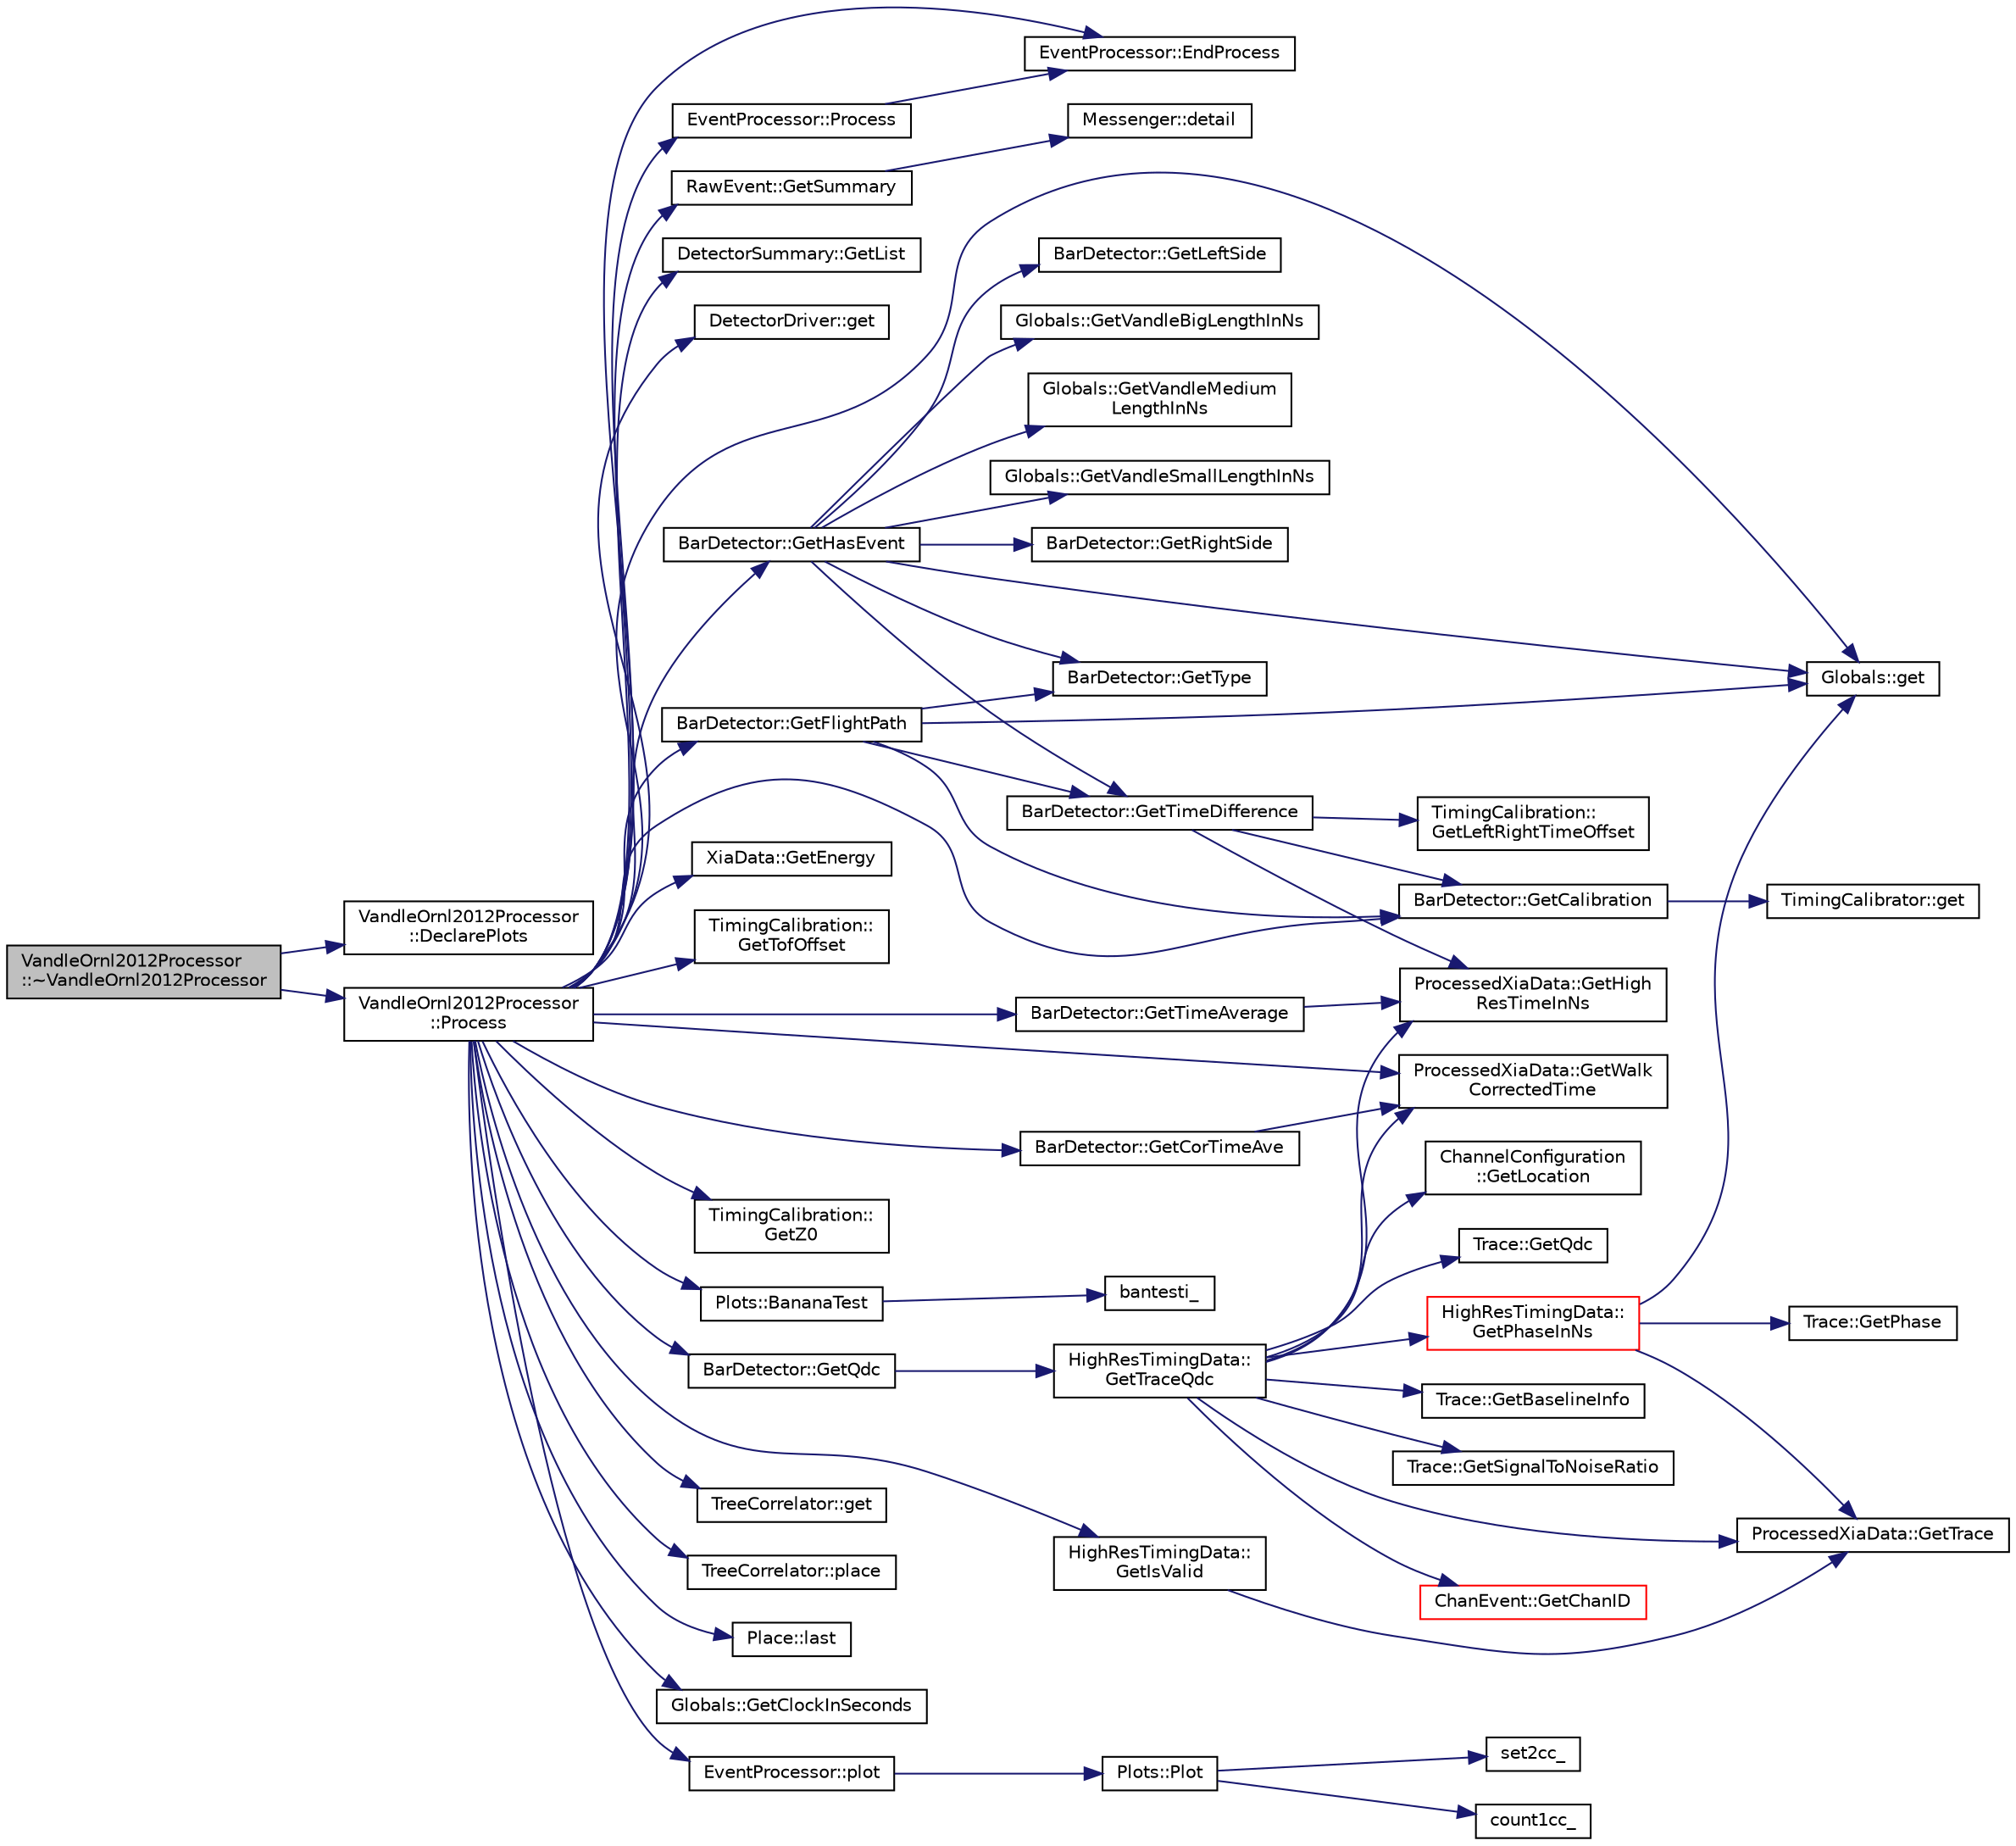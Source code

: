 digraph "VandleOrnl2012Processor::~VandleOrnl2012Processor"
{
  edge [fontname="Helvetica",fontsize="10",labelfontname="Helvetica",labelfontsize="10"];
  node [fontname="Helvetica",fontsize="10",shape=record];
  rankdir="LR";
  Node1 [label="VandleOrnl2012Processor\l::~VandleOrnl2012Processor",height=0.2,width=0.4,color="black", fillcolor="grey75", style="filled", fontcolor="black"];
  Node1 -> Node2 [color="midnightblue",fontsize="10",style="solid",fontname="Helvetica"];
  Node2 [label="VandleOrnl2012Processor\l::DeclarePlots",height=0.2,width=0.4,color="black", fillcolor="white", style="filled",URL="$d1/dd7/class_vandle_ornl2012_processor.html#ad6ff4a3b677161d896be261a3b565bf8"];
  Node1 -> Node3 [color="midnightblue",fontsize="10",style="solid",fontname="Helvetica"];
  Node3 [label="VandleOrnl2012Processor\l::Process",height=0.2,width=0.4,color="black", fillcolor="white", style="filled",URL="$d1/dd7/class_vandle_ornl2012_processor.html#a05b7477fad0d6614e01ca86cb9cff0bf"];
  Node3 -> Node4 [color="midnightblue",fontsize="10",style="solid",fontname="Helvetica"];
  Node4 [label="EventProcessor::Process",height=0.2,width=0.4,color="black", fillcolor="white", style="filled",URL="$d6/d65/class_event_processor.html#ae2d41a947da0cb509fd0ca85f6caa0fc"];
  Node4 -> Node5 [color="midnightblue",fontsize="10",style="solid",fontname="Helvetica"];
  Node5 [label="EventProcessor::EndProcess",height=0.2,width=0.4,color="black", fillcolor="white", style="filled",URL="$d6/d65/class_event_processor.html#a301eb8d69b3ceeeb4e69ce84a685f5a1"];
  Node3 -> Node6 [color="midnightblue",fontsize="10",style="solid",fontname="Helvetica"];
  Node6 [label="RawEvent::GetSummary",height=0.2,width=0.4,color="black", fillcolor="white", style="filled",URL="$dc/d32/class_raw_event.html#a0405b96da430f69eb01fc8a7668420cc",tooltip="Get a pointer to a specific detector summary. "];
  Node6 -> Node7 [color="midnightblue",fontsize="10",style="solid",fontname="Helvetica"];
  Node7 [label="Messenger::detail",height=0.2,width=0.4,color="black", fillcolor="white", style="filled",URL="$d6/dc9/class_messenger.html#a24d0db0aece5830b3de62310f5753be8"];
  Node3 -> Node8 [color="midnightblue",fontsize="10",style="solid",fontname="Helvetica"];
  Node8 [label="DetectorSummary::GetList",height=0.2,width=0.4,color="black", fillcolor="white", style="filled",URL="$da/d8d/class_detector_summary.html#ade277162067150739e660ab74cc9082d"];
  Node3 -> Node9 [color="midnightblue",fontsize="10",style="solid",fontname="Helvetica"];
  Node9 [label="DetectorDriver::get",height=0.2,width=0.4,color="black", fillcolor="white", style="filled",URL="$de/d91/class_detector_driver.html#a374a759674faebb18f7a2b4fa06c7a70"];
  Node3 -> Node10 [color="midnightblue",fontsize="10",style="solid",fontname="Helvetica"];
  Node10 [label="BarDetector::GetHasEvent",height=0.2,width=0.4,color="black", fillcolor="white", style="filled",URL="$d6/d15/class_bar_detector.html#acf303af2c5fd9805ae39900a7bb733c8"];
  Node10 -> Node11 [color="midnightblue",fontsize="10",style="solid",fontname="Helvetica"];
  Node11 [label="BarDetector::GetType",height=0.2,width=0.4,color="black", fillcolor="white", style="filled",URL="$d6/d15/class_bar_detector.html#a809fe47808591c16680d0fe90500dcdd"];
  Node10 -> Node12 [color="midnightblue",fontsize="10",style="solid",fontname="Helvetica"];
  Node12 [label="Globals::get",height=0.2,width=0.4,color="black", fillcolor="white", style="filled",URL="$d3/daf/class_globals.html#ae66fa0173342202c96b13d71a6522512",tooltip="Instance is created upon first call. "];
  Node10 -> Node13 [color="midnightblue",fontsize="10",style="solid",fontname="Helvetica"];
  Node13 [label="Globals::GetVandleSmallLengthInNs",height=0.2,width=0.4,color="black", fillcolor="white", style="filled",URL="$d3/daf/class_globals.html#a7c27b136562e7eb5fd5444615e018c87"];
  Node10 -> Node14 [color="midnightblue",fontsize="10",style="solid",fontname="Helvetica"];
  Node14 [label="BarDetector::GetTimeDifference",height=0.2,width=0.4,color="black", fillcolor="white", style="filled",URL="$d6/d15/class_bar_detector.html#a9aeef4ac770dad5953229e9aacb5b32c"];
  Node14 -> Node15 [color="midnightblue",fontsize="10",style="solid",fontname="Helvetica"];
  Node15 [label="ProcessedXiaData::GetHigh\lResTimeInNs",height=0.2,width=0.4,color="black", fillcolor="white", style="filled",URL="$df/d3c/class_processed_xia_data.html#a5da8714dc3420a4efd9a199de3f56079"];
  Node14 -> Node16 [color="midnightblue",fontsize="10",style="solid",fontname="Helvetica"];
  Node16 [label="BarDetector::GetCalibration",height=0.2,width=0.4,color="black", fillcolor="white", style="filled",URL="$d6/d15/class_bar_detector.html#aa76fb3d3f78aa6d8d3cc572cb18e1f70"];
  Node16 -> Node17 [color="midnightblue",fontsize="10",style="solid",fontname="Helvetica"];
  Node17 [label="TimingCalibrator::get",height=0.2,width=0.4,color="black", fillcolor="white", style="filled",URL="$dd/d02/class_timing_calibrator.html#aef9d53667925c12fee1462de03a5c063"];
  Node14 -> Node18 [color="midnightblue",fontsize="10",style="solid",fontname="Helvetica"];
  Node18 [label="TimingCalibration::\lGetLeftRightTimeOffset",height=0.2,width=0.4,color="black", fillcolor="white", style="filled",URL="$d2/d44/class_timing_calibration.html#a029592fb044fa928de8a7b67873c489d"];
  Node10 -> Node19 [color="midnightblue",fontsize="10",style="solid",fontname="Helvetica"];
  Node19 [label="BarDetector::GetRightSide",height=0.2,width=0.4,color="black", fillcolor="white", style="filled",URL="$d6/d15/class_bar_detector.html#a0fd744041adb37ff4fdcab14fcaf4902"];
  Node10 -> Node20 [color="midnightblue",fontsize="10",style="solid",fontname="Helvetica"];
  Node20 [label="BarDetector::GetLeftSide",height=0.2,width=0.4,color="black", fillcolor="white", style="filled",URL="$d6/d15/class_bar_detector.html#ae8af0d4050d47d96cc7ee4e44836f0a6"];
  Node10 -> Node21 [color="midnightblue",fontsize="10",style="solid",fontname="Helvetica"];
  Node21 [label="Globals::GetVandleBigLengthInNs",height=0.2,width=0.4,color="black", fillcolor="white", style="filled",URL="$d3/daf/class_globals.html#a4cf86323493c08030c7ecbbf96b9f3e1"];
  Node10 -> Node22 [color="midnightblue",fontsize="10",style="solid",fontname="Helvetica"];
  Node22 [label="Globals::GetVandleMedium\lLengthInNs",height=0.2,width=0.4,color="black", fillcolor="white", style="filled",URL="$d3/daf/class_globals.html#a7f6ca543c0b38537a8f319e8679db094"];
  Node3 -> Node16 [color="midnightblue",fontsize="10",style="solid",fontname="Helvetica"];
  Node3 -> Node23 [color="midnightblue",fontsize="10",style="solid",fontname="Helvetica"];
  Node23 [label="HighResTimingData::\lGetIsValid",height=0.2,width=0.4,color="black", fillcolor="white", style="filled",URL="$d7/d61/class_high_res_timing_data.html#abb4f71795de7ea6f8b918e0ece2b1a74"];
  Node23 -> Node24 [color="midnightblue",fontsize="10",style="solid",fontname="Helvetica"];
  Node24 [label="ProcessedXiaData::GetTrace",height=0.2,width=0.4,color="black", fillcolor="white", style="filled",URL="$df/d3c/class_processed_xia_data.html#a2d98ff813786abdb09ebc6bd22dbf48d"];
  Node3 -> Node25 [color="midnightblue",fontsize="10",style="solid",fontname="Helvetica"];
  Node25 [label="XiaData::GetEnergy",height=0.2,width=0.4,color="black", fillcolor="white", style="filled",URL="$d2/ddd/class_xia_data.html#ade2672d5b33f5317bd0710408b88871b"];
  Node3 -> Node26 [color="midnightblue",fontsize="10",style="solid",fontname="Helvetica"];
  Node26 [label="TimingCalibration::\lGetTofOffset",height=0.2,width=0.4,color="black", fillcolor="white", style="filled",URL="$d2/d44/class_timing_calibration.html#a9a525af84fd4ad5deaee261e6320d3cc"];
  Node3 -> Node27 [color="midnightblue",fontsize="10",style="solid",fontname="Helvetica"];
  Node27 [label="BarDetector::GetCorTimeAve",height=0.2,width=0.4,color="black", fillcolor="white", style="filled",URL="$d6/d15/class_bar_detector.html#afd27f820c6859b1a69228cd3c238df3c"];
  Node27 -> Node28 [color="midnightblue",fontsize="10",style="solid",fontname="Helvetica"];
  Node28 [label="ProcessedXiaData::GetWalk\lCorrectedTime",height=0.2,width=0.4,color="black", fillcolor="white", style="filled",URL="$df/d3c/class_processed_xia_data.html#a796159b153b67faaaaf00650d4469ab4"];
  Node3 -> Node28 [color="midnightblue",fontsize="10",style="solid",fontname="Helvetica"];
  Node3 -> Node29 [color="midnightblue",fontsize="10",style="solid",fontname="Helvetica"];
  Node29 [label="BarDetector::GetFlightPath",height=0.2,width=0.4,color="black", fillcolor="white", style="filled",URL="$d6/d15/class_bar_detector.html#a0a587a54d41b2fc35fd1474bc1adadf7"];
  Node29 -> Node11 [color="midnightblue",fontsize="10",style="solid",fontname="Helvetica"];
  Node29 -> Node16 [color="midnightblue",fontsize="10",style="solid",fontname="Helvetica"];
  Node29 -> Node12 [color="midnightblue",fontsize="10",style="solid",fontname="Helvetica"];
  Node29 -> Node14 [color="midnightblue",fontsize="10",style="solid",fontname="Helvetica"];
  Node3 -> Node30 [color="midnightblue",fontsize="10",style="solid",fontname="Helvetica"];
  Node30 [label="TimingCalibration::\lGetZ0",height=0.2,width=0.4,color="black", fillcolor="white", style="filled",URL="$d2/d44/class_timing_calibration.html#af188738a9b1c5065482626f600030823"];
  Node3 -> Node31 [color="midnightblue",fontsize="10",style="solid",fontname="Helvetica"];
  Node31 [label="Plots::BananaTest",height=0.2,width=0.4,color="black", fillcolor="white", style="filled",URL="$d7/d8b/class_plots.html#a6b095176cd32993332f38b74db6f76c1"];
  Node31 -> Node32 [color="midnightblue",fontsize="10",style="solid",fontname="Helvetica"];
  Node32 [label="bantesti_",height=0.2,width=0.4,color="black", fillcolor="white", style="filled",URL="$da/d57/_scanor_8hpp.html#a16d225107d7cfd124f3d73b3d0039c2a",tooltip="Do banana gating using ban files args are the Banana number in the ban file the x-value to test..."];
  Node3 -> Node33 [color="midnightblue",fontsize="10",style="solid",fontname="Helvetica"];
  Node33 [label="BarDetector::GetQdc",height=0.2,width=0.4,color="black", fillcolor="white", style="filled",URL="$d6/d15/class_bar_detector.html#a425dd8e2c5639358fa9728dfcc90b35e"];
  Node33 -> Node34 [color="midnightblue",fontsize="10",style="solid",fontname="Helvetica"];
  Node34 [label="HighResTimingData::\lGetTraceQdc",height=0.2,width=0.4,color="black", fillcolor="white", style="filled",URL="$d7/d61/class_high_res_timing_data.html#ae030857390e4ad2262e30f896c9f03b3"];
  Node34 -> Node24 [color="midnightblue",fontsize="10",style="solid",fontname="Helvetica"];
  Node34 -> Node35 [color="midnightblue",fontsize="10",style="solid",fontname="Helvetica"];
  Node35 [label="Trace::GetQdc",height=0.2,width=0.4,color="black", fillcolor="white", style="filled",URL="$dd/db7/class_trace.html#a825c518af0ec6dcba45253c05b562a62"];
  Node34 -> Node15 [color="midnightblue",fontsize="10",style="solid",fontname="Helvetica"];
  Node34 -> Node36 [color="midnightblue",fontsize="10",style="solid",fontname="Helvetica"];
  Node36 [label="Trace::GetBaselineInfo",height=0.2,width=0.4,color="black", fillcolor="white", style="filled",URL="$dd/db7/class_trace.html#aeee6c9b5e253a8df3dd8fa81fccc104f"];
  Node34 -> Node28 [color="midnightblue",fontsize="10",style="solid",fontname="Helvetica"];
  Node34 -> Node37 [color="midnightblue",fontsize="10",style="solid",fontname="Helvetica"];
  Node37 [label="HighResTimingData::\lGetPhaseInNs",height=0.2,width=0.4,color="red", fillcolor="white", style="filled",URL="$d7/d61/class_high_res_timing_data.html#a21273328ec61a432f82cc2af3ec3d0ca"];
  Node37 -> Node24 [color="midnightblue",fontsize="10",style="solid",fontname="Helvetica"];
  Node37 -> Node38 [color="midnightblue",fontsize="10",style="solid",fontname="Helvetica"];
  Node38 [label="Trace::GetPhase",height=0.2,width=0.4,color="black", fillcolor="white", style="filled",URL="$dd/db7/class_trace.html#a4801f8d119d80e64d2fe9269c79e6a9d"];
  Node37 -> Node12 [color="midnightblue",fontsize="10",style="solid",fontname="Helvetica"];
  Node34 -> Node39 [color="midnightblue",fontsize="10",style="solid",fontname="Helvetica"];
  Node39 [label="Trace::GetSignalToNoiseRatio",height=0.2,width=0.4,color="black", fillcolor="white", style="filled",URL="$dd/db7/class_trace.html#ad53ba22a9635836d321f35b97ef72dfa"];
  Node34 -> Node40 [color="midnightblue",fontsize="10",style="solid",fontname="Helvetica"];
  Node40 [label="ChanEvent::GetChanID",height=0.2,width=0.4,color="red", fillcolor="white", style="filled",URL="$d5/d91/class_chan_event.html#ac92976ab74eb43a72bf6e6e536f59496"];
  Node34 -> Node41 [color="midnightblue",fontsize="10",style="solid",fontname="Helvetica"];
  Node41 [label="ChannelConfiguration\l::GetLocation",height=0.2,width=0.4,color="black", fillcolor="white", style="filled",URL="$d6/d20/class_channel_configuration.html#a63b0841b2af27b4d019b5f68097a5eef"];
  Node3 -> Node42 [color="midnightblue",fontsize="10",style="solid",fontname="Helvetica"];
  Node42 [label="EventProcessor::plot",height=0.2,width=0.4,color="black", fillcolor="white", style="filled",URL="$d6/d65/class_event_processor.html#ad5201bb392726e409ba2a6ac44e764d8",tooltip="Implementation of the plot command to interface with the DAMM routines. "];
  Node42 -> Node43 [color="midnightblue",fontsize="10",style="solid",fontname="Helvetica"];
  Node43 [label="Plots::Plot",height=0.2,width=0.4,color="black", fillcolor="white", style="filled",URL="$d7/d8b/class_plots.html#a68849b82c8c7a5d57f972cbd8de83328",tooltip="Plots into histogram defined by dammId. "];
  Node43 -> Node44 [color="midnightblue",fontsize="10",style="solid",fontname="Helvetica"];
  Node44 [label="count1cc_",height=0.2,width=0.4,color="black", fillcolor="white", style="filled",URL="$da/d57/_scanor_8hpp.html#a31aca3d0ff704e08f8f8968288ae7895",tooltip="Defines the DAMM function to call for 1D hists */. "];
  Node43 -> Node45 [color="midnightblue",fontsize="10",style="solid",fontname="Helvetica"];
  Node45 [label="set2cc_",height=0.2,width=0.4,color="black", fillcolor="white", style="filled",URL="$da/d57/_scanor_8hpp.html#a8b0a662ebdb3f947ba8470bf89f11c3a",tooltip="Defines the DAMM function to call for 2D hists */. "];
  Node3 -> Node46 [color="midnightblue",fontsize="10",style="solid",fontname="Helvetica"];
  Node46 [label="TreeCorrelator::get",height=0.2,width=0.4,color="black", fillcolor="white", style="filled",URL="$d3/d2c/class_tree_correlator.html#a4f70fdbb0d6dead4212d8e926ce1755f"];
  Node3 -> Node47 [color="midnightblue",fontsize="10",style="solid",fontname="Helvetica"];
  Node47 [label="TreeCorrelator::place",height=0.2,width=0.4,color="black", fillcolor="white", style="filled",URL="$d3/d2c/class_tree_correlator.html#aadf6cf8c8bedbbde03fb678667c7cb01"];
  Node3 -> Node48 [color="midnightblue",fontsize="10",style="solid",fontname="Helvetica"];
  Node48 [label="Place::last",height=0.2,width=0.4,color="black", fillcolor="white", style="filled",URL="$dd/d21/class_place.html#a25854d42e71e507da8c1a1805e663850"];
  Node3 -> Node12 [color="midnightblue",fontsize="10",style="solid",fontname="Helvetica"];
  Node3 -> Node49 [color="midnightblue",fontsize="10",style="solid",fontname="Helvetica"];
  Node49 [label="Globals::GetClockInSeconds",height=0.2,width=0.4,color="black", fillcolor="white", style="filled",URL="$d3/daf/class_globals.html#a02ea3605db675e1c5504de0ff317d16b"];
  Node3 -> Node50 [color="midnightblue",fontsize="10",style="solid",fontname="Helvetica"];
  Node50 [label="BarDetector::GetTimeAverage",height=0.2,width=0.4,color="black", fillcolor="white", style="filled",URL="$d6/d15/class_bar_detector.html#a46a524d7d5a55c4863ba4bb1f1822b12"];
  Node50 -> Node15 [color="midnightblue",fontsize="10",style="solid",fontname="Helvetica"];
  Node3 -> Node5 [color="midnightblue",fontsize="10",style="solid",fontname="Helvetica"];
}

